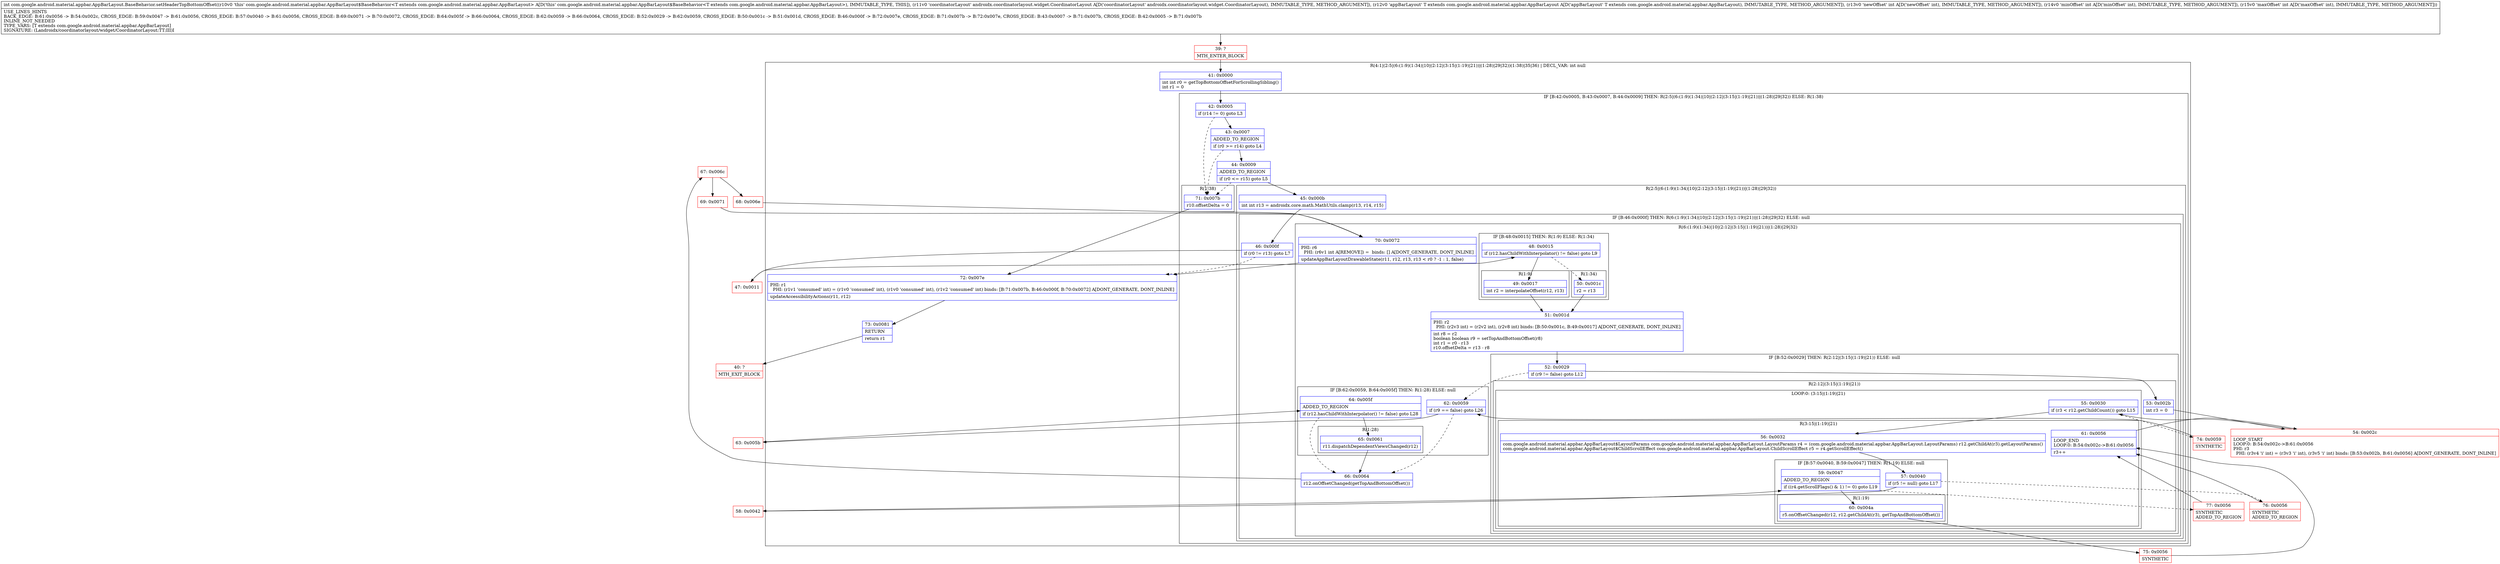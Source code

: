 digraph "CFG forcom.google.android.material.appbar.AppBarLayout.BaseBehavior.setHeaderTopBottomOffset(Landroidx\/coordinatorlayout\/widget\/CoordinatorLayout;Lcom\/google\/android\/material\/appbar\/AppBarLayout;III)I" {
subgraph cluster_Region_1296008991 {
label = "R(4:1|(2:5|(6:(1:9)(1:34)|10|(2:12|(3:15|(1:19)|21))|(1:28)|29|32))(1:38)|35|36) | DECL_VAR: int null\l";
node [shape=record,color=blue];
Node_41 [shape=record,label="{41\:\ 0x0000|int int r0 = getTopBottomOffsetForScrollingSibling()\lint r1 = 0\l}"];
subgraph cluster_IfRegion_36769505 {
label = "IF [B:42:0x0005, B:43:0x0007, B:44:0x0009] THEN: R(2:5|(6:(1:9)(1:34)|10|(2:12|(3:15|(1:19)|21))|(1:28)|29|32)) ELSE: R(1:38)";
node [shape=record,color=blue];
Node_42 [shape=record,label="{42\:\ 0x0005|if (r14 != 0) goto L3\l}"];
Node_43 [shape=record,label="{43\:\ 0x0007|ADDED_TO_REGION\l|if (r0 \>= r14) goto L4\l}"];
Node_44 [shape=record,label="{44\:\ 0x0009|ADDED_TO_REGION\l|if (r0 \<= r15) goto L5\l}"];
subgraph cluster_Region_358707527 {
label = "R(2:5|(6:(1:9)(1:34)|10|(2:12|(3:15|(1:19)|21))|(1:28)|29|32))";
node [shape=record,color=blue];
Node_45 [shape=record,label="{45\:\ 0x000b|int int r13 = androidx.core.math.MathUtils.clamp(r13, r14, r15)\l}"];
subgraph cluster_IfRegion_1036041840 {
label = "IF [B:46:0x000f] THEN: R(6:(1:9)(1:34)|10|(2:12|(3:15|(1:19)|21))|(1:28)|29|32) ELSE: null";
node [shape=record,color=blue];
Node_46 [shape=record,label="{46\:\ 0x000f|if (r0 != r13) goto L7\l}"];
subgraph cluster_Region_618077629 {
label = "R(6:(1:9)(1:34)|10|(2:12|(3:15|(1:19)|21))|(1:28)|29|32)";
node [shape=record,color=blue];
subgraph cluster_IfRegion_358385384 {
label = "IF [B:48:0x0015] THEN: R(1:9) ELSE: R(1:34)";
node [shape=record,color=blue];
Node_48 [shape=record,label="{48\:\ 0x0015|if (r12.hasChildWithInterpolator() != false) goto L9\l}"];
subgraph cluster_Region_531444492 {
label = "R(1:9)";
node [shape=record,color=blue];
Node_49 [shape=record,label="{49\:\ 0x0017|int r2 = interpolateOffset(r12, r13)\l}"];
}
subgraph cluster_Region_656813495 {
label = "R(1:34)";
node [shape=record,color=blue];
Node_50 [shape=record,label="{50\:\ 0x001c|r2 = r13\l}"];
}
}
Node_51 [shape=record,label="{51\:\ 0x001d|PHI: r2 \l  PHI: (r2v3 int) = (r2v2 int), (r2v8 int) binds: [B:50:0x001c, B:49:0x0017] A[DONT_GENERATE, DONT_INLINE]\l|int r8 = r2\lboolean boolean r9 = setTopAndBottomOffset(r8)\lint r1 = r0 \- r13\lr10.offsetDelta = r13 \- r8\l}"];
subgraph cluster_IfRegion_989914651 {
label = "IF [B:52:0x0029] THEN: R(2:12|(3:15|(1:19)|21)) ELSE: null";
node [shape=record,color=blue];
Node_52 [shape=record,label="{52\:\ 0x0029|if (r9 != false) goto L12\l}"];
subgraph cluster_Region_1396056468 {
label = "R(2:12|(3:15|(1:19)|21))";
node [shape=record,color=blue];
Node_53 [shape=record,label="{53\:\ 0x002b|int r3 = 0\l}"];
subgraph cluster_LoopRegion_1164699088 {
label = "LOOP:0: (3:15|(1:19)|21)";
node [shape=record,color=blue];
Node_55 [shape=record,label="{55\:\ 0x0030|if (r3 \< r12.getChildCount()) goto L15\l}"];
subgraph cluster_Region_2036855640 {
label = "R(3:15|(1:19)|21)";
node [shape=record,color=blue];
Node_56 [shape=record,label="{56\:\ 0x0032|com.google.android.material.appbar.AppBarLayout$LayoutParams com.google.android.material.appbar.AppBarLayout.LayoutParams r4 = (com.google.android.material.appbar.AppBarLayout.LayoutParams) r12.getChildAt(r3).getLayoutParams()\lcom.google.android.material.appbar.AppBarLayout$ChildScrollEffect com.google.android.material.appbar.AppBarLayout.ChildScrollEffect r5 = r4.getScrollEffect()\l}"];
subgraph cluster_IfRegion_341728319 {
label = "IF [B:57:0x0040, B:59:0x0047] THEN: R(1:19) ELSE: null";
node [shape=record,color=blue];
Node_57 [shape=record,label="{57\:\ 0x0040|if (r5 != null) goto L17\l}"];
Node_59 [shape=record,label="{59\:\ 0x0047|ADDED_TO_REGION\l|if ((r4.getScrollFlags() & 1) != 0) goto L19\l}"];
subgraph cluster_Region_1980164586 {
label = "R(1:19)";
node [shape=record,color=blue];
Node_60 [shape=record,label="{60\:\ 0x004a|r5.onOffsetChanged(r12, r12.getChildAt(r3), getTopAndBottomOffset())\l}"];
}
}
Node_61 [shape=record,label="{61\:\ 0x0056|LOOP_END\lLOOP:0: B:54:0x002c\-\>B:61:0x0056\l|r3++\l}"];
}
}
}
}
subgraph cluster_IfRegion_636830581 {
label = "IF [B:62:0x0059, B:64:0x005f] THEN: R(1:28) ELSE: null";
node [shape=record,color=blue];
Node_62 [shape=record,label="{62\:\ 0x0059|if (r9 == false) goto L26\l}"];
Node_64 [shape=record,label="{64\:\ 0x005f|ADDED_TO_REGION\l|if (r12.hasChildWithInterpolator() != false) goto L28\l}"];
subgraph cluster_Region_1041388262 {
label = "R(1:28)";
node [shape=record,color=blue];
Node_65 [shape=record,label="{65\:\ 0x0061|r11.dispatchDependentViewsChanged(r12)\l}"];
}
}
Node_66 [shape=record,label="{66\:\ 0x0064|r12.onOffsetChanged(getTopAndBottomOffset())\l}"];
Node_70 [shape=record,label="{70\:\ 0x0072|PHI: r6 \l  PHI: (r6v1 int A[REMOVE]) =  binds: [] A[DONT_GENERATE, DONT_INLINE]\l|updateAppBarLayoutDrawableState(r11, r12, r13, r13 \< r0 ? \-1 : 1, false)\l}"];
}
}
}
subgraph cluster_Region_339360610 {
label = "R(1:38)";
node [shape=record,color=blue];
Node_71 [shape=record,label="{71\:\ 0x007b|r10.offsetDelta = 0\l}"];
}
}
Node_72 [shape=record,label="{72\:\ 0x007e|PHI: r1 \l  PHI: (r1v1 'consumed' int) = (r1v0 'consumed' int), (r1v0 'consumed' int), (r1v2 'consumed' int) binds: [B:71:0x007b, B:46:0x000f, B:70:0x0072] A[DONT_GENERATE, DONT_INLINE]\l|updateAccessibilityActions(r11, r12)\l}"];
Node_73 [shape=record,label="{73\:\ 0x0081|RETURN\l|return r1\l}"];
}
Node_39 [shape=record,color=red,label="{39\:\ ?|MTH_ENTER_BLOCK\l}"];
Node_47 [shape=record,color=red,label="{47\:\ 0x0011}"];
Node_54 [shape=record,color=red,label="{54\:\ 0x002c|LOOP_START\lLOOP:0: B:54:0x002c\-\>B:61:0x0056\lPHI: r3 \l  PHI: (r3v4 'i' int) = (r3v3 'i' int), (r3v5 'i' int) binds: [B:53:0x002b, B:61:0x0056] A[DONT_GENERATE, DONT_INLINE]\l}"];
Node_58 [shape=record,color=red,label="{58\:\ 0x0042}"];
Node_75 [shape=record,color=red,label="{75\:\ 0x0056|SYNTHETIC\l}"];
Node_77 [shape=record,color=red,label="{77\:\ 0x0056|SYNTHETIC\lADDED_TO_REGION\l}"];
Node_76 [shape=record,color=red,label="{76\:\ 0x0056|SYNTHETIC\lADDED_TO_REGION\l}"];
Node_74 [shape=record,color=red,label="{74\:\ 0x0059|SYNTHETIC\l}"];
Node_63 [shape=record,color=red,label="{63\:\ 0x005b}"];
Node_67 [shape=record,color=red,label="{67\:\ 0x006c}"];
Node_68 [shape=record,color=red,label="{68\:\ 0x006e}"];
Node_69 [shape=record,color=red,label="{69\:\ 0x0071}"];
Node_40 [shape=record,color=red,label="{40\:\ ?|MTH_EXIT_BLOCK\l}"];
MethodNode[shape=record,label="{int com.google.android.material.appbar.AppBarLayout.BaseBehavior.setHeaderTopBottomOffset((r10v0 'this' com.google.android.material.appbar.AppBarLayout$BaseBehavior\<T extends com.google.android.material.appbar.AppBarLayout\> A[D('this' com.google.android.material.appbar.AppBarLayout$BaseBehavior\<T extends com.google.android.material.appbar.AppBarLayout\>), IMMUTABLE_TYPE, THIS]), (r11v0 'coordinatorLayout' androidx.coordinatorlayout.widget.CoordinatorLayout A[D('coordinatorLayout' androidx.coordinatorlayout.widget.CoordinatorLayout), IMMUTABLE_TYPE, METHOD_ARGUMENT]), (r12v0 'appBarLayout' T extends com.google.android.material.appbar.AppBarLayout A[D('appBarLayout' T extends com.google.android.material.appbar.AppBarLayout), IMMUTABLE_TYPE, METHOD_ARGUMENT]), (r13v0 'newOffset' int A[D('newOffset' int), IMMUTABLE_TYPE, METHOD_ARGUMENT]), (r14v0 'minOffset' int A[D('minOffset' int), IMMUTABLE_TYPE, METHOD_ARGUMENT]), (r15v0 'maxOffset' int A[D('maxOffset' int), IMMUTABLE_TYPE, METHOD_ARGUMENT]))  | USE_LINES_HINTS\lBACK_EDGE: B:61:0x0056 \-\> B:54:0x002c, CROSS_EDGE: B:59:0x0047 \-\> B:61:0x0056, CROSS_EDGE: B:57:0x0040 \-\> B:61:0x0056, CROSS_EDGE: B:69:0x0071 \-\> B:70:0x0072, CROSS_EDGE: B:64:0x005f \-\> B:66:0x0064, CROSS_EDGE: B:62:0x0059 \-\> B:66:0x0064, CROSS_EDGE: B:52:0x0029 \-\> B:62:0x0059, CROSS_EDGE: B:50:0x001c \-\> B:51:0x001d, CROSS_EDGE: B:46:0x000f \-\> B:72:0x007e, CROSS_EDGE: B:71:0x007b \-\> B:72:0x007e, CROSS_EDGE: B:43:0x0007 \-\> B:71:0x007b, CROSS_EDGE: B:42:0x0005 \-\> B:71:0x007b\lINLINE_NOT_NEEDED\lTYPE_VARS: [T extends com.google.android.material.appbar.AppBarLayout]\lSIGNATURE: (Landroidx\/coordinatorlayout\/widget\/CoordinatorLayout;TT;III)I\l}"];
MethodNode -> Node_39;Node_41 -> Node_42;
Node_42 -> Node_43;
Node_42 -> Node_71[style=dashed];
Node_43 -> Node_44;
Node_43 -> Node_71[style=dashed];
Node_44 -> Node_45;
Node_44 -> Node_71[style=dashed];
Node_45 -> Node_46;
Node_46 -> Node_47;
Node_46 -> Node_72[style=dashed];
Node_48 -> Node_49;
Node_48 -> Node_50[style=dashed];
Node_49 -> Node_51;
Node_50 -> Node_51;
Node_51 -> Node_52;
Node_52 -> Node_53;
Node_52 -> Node_62[style=dashed];
Node_53 -> Node_54;
Node_55 -> Node_56;
Node_55 -> Node_74[style=dashed];
Node_56 -> Node_57;
Node_57 -> Node_58;
Node_57 -> Node_76[style=dashed];
Node_59 -> Node_60;
Node_59 -> Node_77[style=dashed];
Node_60 -> Node_75;
Node_61 -> Node_54;
Node_62 -> Node_63;
Node_62 -> Node_66[style=dashed];
Node_64 -> Node_65;
Node_64 -> Node_66[style=dashed];
Node_65 -> Node_66;
Node_66 -> Node_67;
Node_70 -> Node_72;
Node_71 -> Node_72;
Node_72 -> Node_73;
Node_73 -> Node_40;
Node_39 -> Node_41;
Node_47 -> Node_48;
Node_54 -> Node_55;
Node_58 -> Node_59;
Node_75 -> Node_61;
Node_77 -> Node_61;
Node_76 -> Node_61;
Node_74 -> Node_62;
Node_63 -> Node_64;
Node_67 -> Node_68;
Node_67 -> Node_69;
Node_68 -> Node_70;
Node_69 -> Node_70;
}

